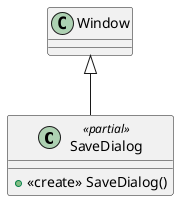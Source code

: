 @startuml
!startsub default
class SaveDialog <<partial>> {
    + <<create>> SaveDialog()
}
!endsub
Window <|-- SaveDialog
@enduml
